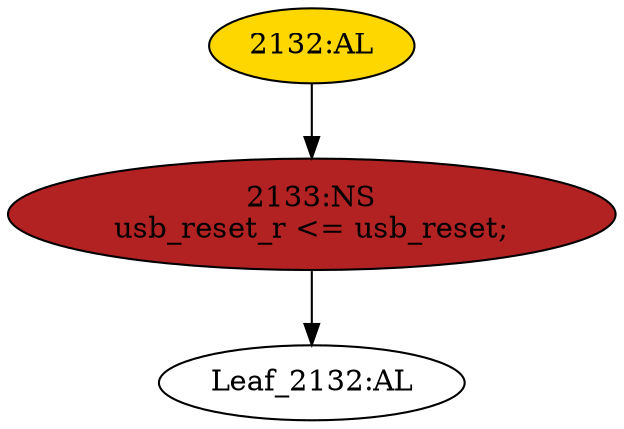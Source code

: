 strict digraph "" {
	node [label="\N"];
	"2133:NS"	 [ast="<pyverilog.vparser.ast.NonblockingSubstitution object at 0x7f0a38dc9490>",
		fillcolor=firebrick,
		label="2133:NS
usb_reset_r <= usb_reset;",
		statements="[<pyverilog.vparser.ast.NonblockingSubstitution object at 0x7f0a38dc9490>]",
		style=filled,
		typ=NonblockingSubstitution];
	"Leaf_2132:AL"	 [def_var="['usb_reset_r']",
		label="Leaf_2132:AL"];
	"2133:NS" -> "Leaf_2132:AL"	 [cond="[]",
		lineno=None];
	"2132:AL"	 [ast="<pyverilog.vparser.ast.Always object at 0x7f0a38dc9610>",
		clk_sens=False,
		fillcolor=gold,
		label="2132:AL",
		sens="['wclk']",
		statements="[]",
		style=filled,
		typ=Always,
		use_var="['usb_reset']"];
	"2132:AL" -> "2133:NS"	 [cond="[]",
		lineno=None];
}
